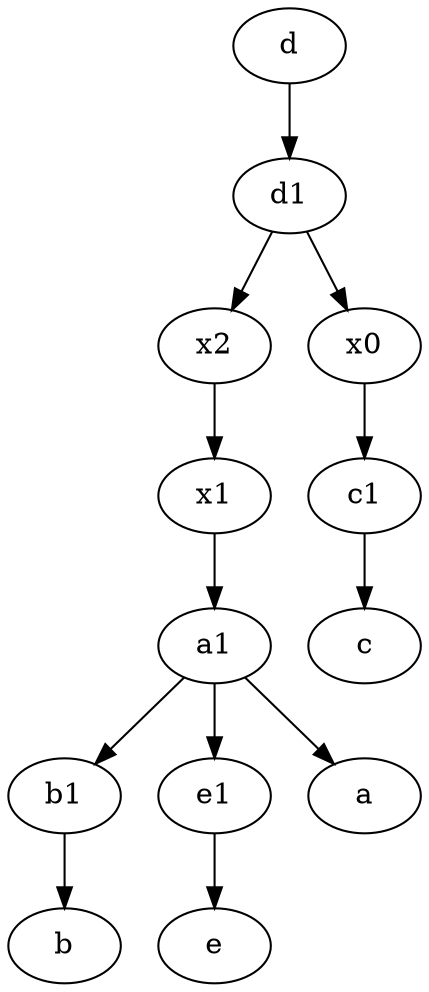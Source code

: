 digraph  {
	b1 [pos="45,20!"];
	x1;
	d1 [pos="25,30!"];
	d [pos="20,30!"];
	x2;
	x0;
	a1 [pos="40,15!"];
	e1 [pos="25,45!"];
	c1 [pos="30,15!"];
	b1 -> b;
	d1 -> x0;
	a1 -> e1;
	x2 -> x1;
	a1 -> b1;
	x1 -> a1;
	d -> d1;
	d1 -> x2;
	c1 -> c;
	x0 -> c1;
	e1 -> e;
	a1 -> a;

	}